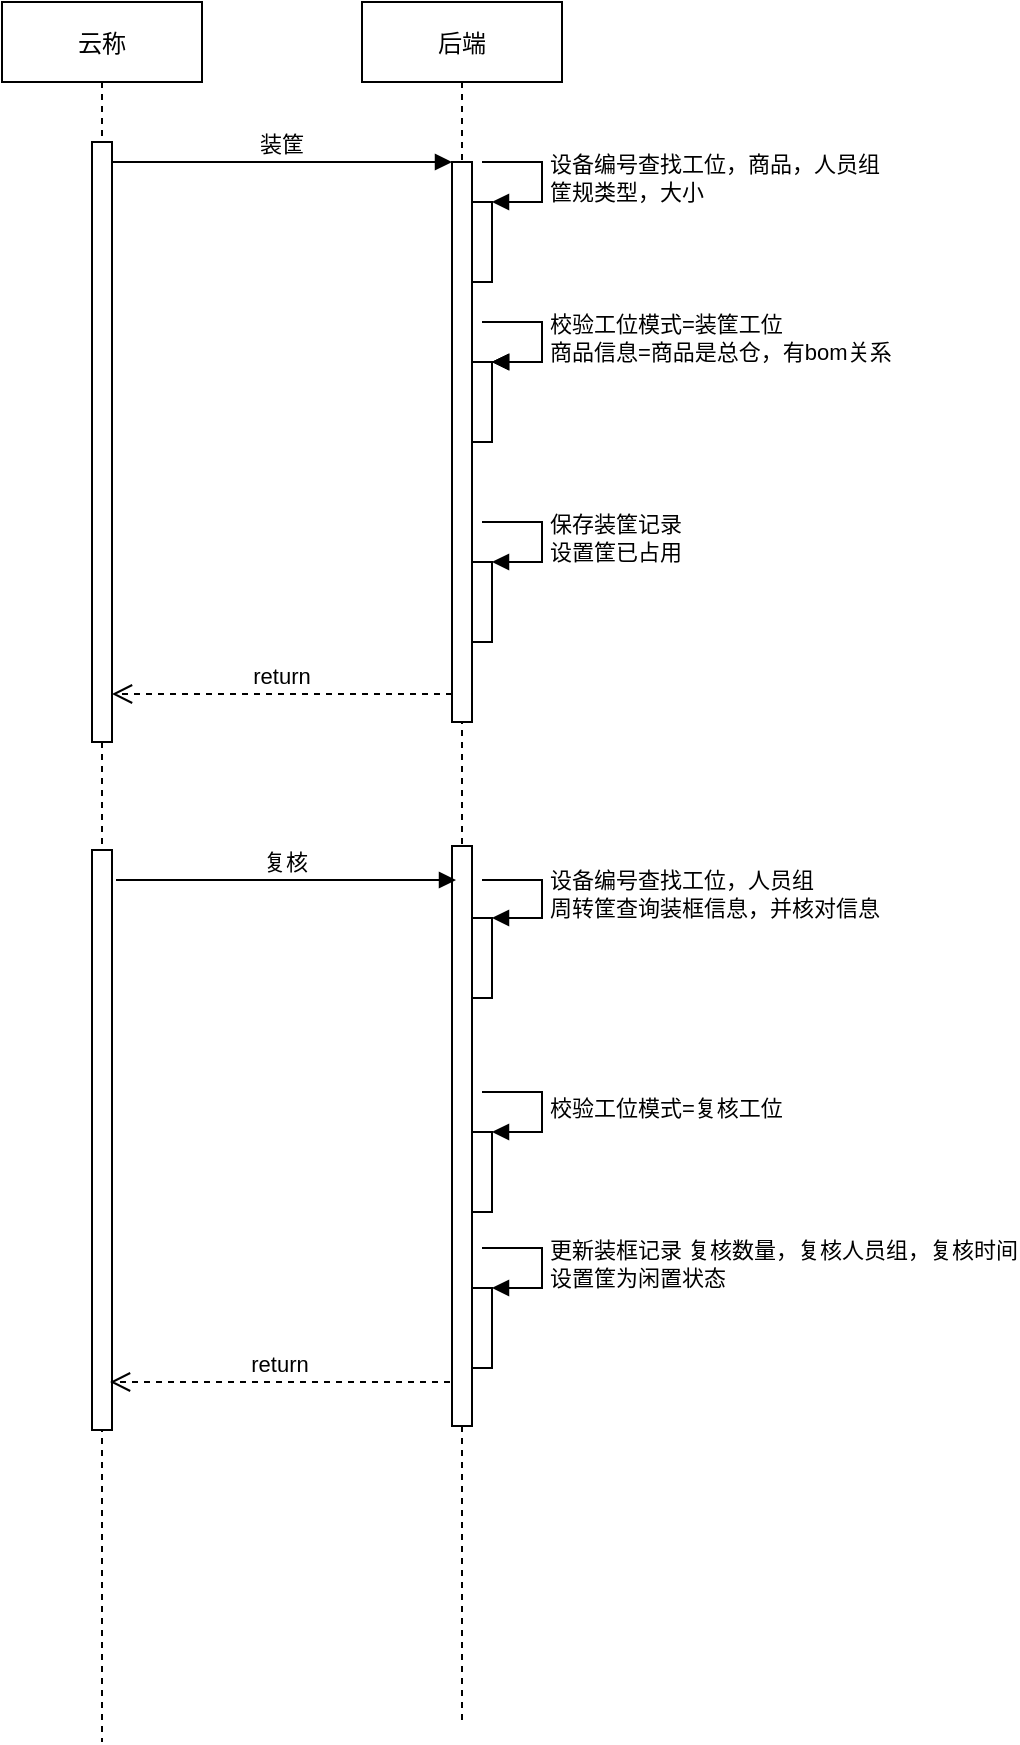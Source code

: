 <mxfile version="18.0.5" type="github">
  <diagram id="kgpKYQtTHZ0yAKxKKP6v" name="Page-1">
    <mxGraphModel dx="1261" dy="819" grid="1" gridSize="10" guides="1" tooltips="1" connect="1" arrows="1" fold="1" page="1" pageScale="1" pageWidth="850" pageHeight="1100" math="0" shadow="0">
      <root>
        <mxCell id="0" />
        <mxCell id="1" parent="0" />
        <mxCell id="3nuBFxr9cyL0pnOWT2aG-1" value="云称" style="shape=umlLifeline;perimeter=lifelinePerimeter;container=1;collapsible=0;recursiveResize=0;rounded=0;shadow=0;strokeWidth=1;" parent="1" vertex="1">
          <mxGeometry x="120" y="80" width="100" height="870" as="geometry" />
        </mxCell>
        <mxCell id="3nuBFxr9cyL0pnOWT2aG-2" value="" style="points=[];perimeter=orthogonalPerimeter;rounded=0;shadow=0;strokeWidth=1;" parent="3nuBFxr9cyL0pnOWT2aG-1" vertex="1">
          <mxGeometry x="45" y="70" width="10" height="300" as="geometry" />
        </mxCell>
        <mxCell id="c0IAxRShgn0mqBckQtSa-23" value="" style="html=1;points=[];perimeter=orthogonalPerimeter;" parent="3nuBFxr9cyL0pnOWT2aG-1" vertex="1">
          <mxGeometry x="45" y="424" width="10" height="290" as="geometry" />
        </mxCell>
        <mxCell id="3nuBFxr9cyL0pnOWT2aG-5" value="后端" style="shape=umlLifeline;perimeter=lifelinePerimeter;container=1;collapsible=0;recursiveResize=0;rounded=0;shadow=0;strokeWidth=1;" parent="1" vertex="1">
          <mxGeometry x="300" y="80" width="100" height="860" as="geometry" />
        </mxCell>
        <mxCell id="3nuBFxr9cyL0pnOWT2aG-6" value="" style="points=[];perimeter=orthogonalPerimeter;rounded=0;shadow=0;strokeWidth=1;" parent="3nuBFxr9cyL0pnOWT2aG-5" vertex="1">
          <mxGeometry x="45" y="80" width="10" height="280" as="geometry" />
        </mxCell>
        <mxCell id="c0IAxRShgn0mqBckQtSa-6" value="" style="html=1;points=[];perimeter=orthogonalPerimeter;" parent="3nuBFxr9cyL0pnOWT2aG-5" vertex="1">
          <mxGeometry x="55" y="100" width="10" height="40" as="geometry" />
        </mxCell>
        <mxCell id="c0IAxRShgn0mqBckQtSa-7" value="设备编号查找工位，商品，人员组&lt;br&gt;筐规类型，大小" style="edgeStyle=orthogonalEdgeStyle;html=1;align=left;spacingLeft=2;endArrow=block;rounded=0;entryX=1;entryY=0;" parent="3nuBFxr9cyL0pnOWT2aG-5" target="c0IAxRShgn0mqBckQtSa-6" edge="1">
          <mxGeometry relative="1" as="geometry">
            <mxPoint x="60" y="80" as="sourcePoint" />
            <Array as="points">
              <mxPoint x="90" y="80" />
            </Array>
          </mxGeometry>
        </mxCell>
        <mxCell id="c0IAxRShgn0mqBckQtSa-13" value="" style="html=1;points=[];perimeter=orthogonalPerimeter;" parent="3nuBFxr9cyL0pnOWT2aG-5" vertex="1">
          <mxGeometry x="55" y="180" width="10" height="40" as="geometry" />
        </mxCell>
        <mxCell id="c0IAxRShgn0mqBckQtSa-14" value="校验工位模式=装筐工位&lt;br&gt;商品信息=商品是总仓，有bom关系" style="edgeStyle=orthogonalEdgeStyle;html=1;align=left;spacingLeft=2;endArrow=block;rounded=0;entryX=1;entryY=0;" parent="3nuBFxr9cyL0pnOWT2aG-5" target="c0IAxRShgn0mqBckQtSa-13" edge="1">
          <mxGeometry relative="1" as="geometry">
            <mxPoint x="60" y="160" as="sourcePoint" />
            <Array as="points">
              <mxPoint x="90" y="160" />
            </Array>
          </mxGeometry>
        </mxCell>
        <mxCell id="c0IAxRShgn0mqBckQtSa-15" value="" style="html=1;points=[];perimeter=orthogonalPerimeter;" parent="3nuBFxr9cyL0pnOWT2aG-5" vertex="1">
          <mxGeometry x="55" y="180" width="10" height="40" as="geometry" />
        </mxCell>
        <mxCell id="c0IAxRShgn0mqBckQtSa-16" value="" style="edgeStyle=orthogonalEdgeStyle;html=1;align=left;spacingLeft=2;endArrow=block;rounded=0;entryX=1;entryY=0;" parent="3nuBFxr9cyL0pnOWT2aG-5" target="c0IAxRShgn0mqBckQtSa-15" edge="1">
          <mxGeometry relative="1" as="geometry">
            <mxPoint x="60" y="160" as="sourcePoint" />
            <Array as="points">
              <mxPoint x="90" y="160" />
            </Array>
          </mxGeometry>
        </mxCell>
        <mxCell id="c0IAxRShgn0mqBckQtSa-17" value="" style="html=1;points=[];perimeter=orthogonalPerimeter;" parent="3nuBFxr9cyL0pnOWT2aG-5" vertex="1">
          <mxGeometry x="55" y="180" width="10" height="40" as="geometry" />
        </mxCell>
        <mxCell id="c0IAxRShgn0mqBckQtSa-18" value="" style="edgeStyle=orthogonalEdgeStyle;html=1;align=left;spacingLeft=2;endArrow=block;rounded=0;entryX=1;entryY=0;" parent="3nuBFxr9cyL0pnOWT2aG-5" target="c0IAxRShgn0mqBckQtSa-17" edge="1">
          <mxGeometry relative="1" as="geometry">
            <mxPoint x="60" y="160" as="sourcePoint" />
            <Array as="points">
              <mxPoint x="90" y="160" />
            </Array>
          </mxGeometry>
        </mxCell>
        <mxCell id="c0IAxRShgn0mqBckQtSa-21" value="" style="html=1;points=[];perimeter=orthogonalPerimeter;" parent="3nuBFxr9cyL0pnOWT2aG-5" vertex="1">
          <mxGeometry x="55" y="280" width="10" height="40" as="geometry" />
        </mxCell>
        <mxCell id="c0IAxRShgn0mqBckQtSa-22" value="保存装筐记录&lt;br&gt;设置筐已占用" style="edgeStyle=orthogonalEdgeStyle;html=1;align=left;spacingLeft=2;endArrow=block;rounded=0;entryX=1;entryY=0;" parent="3nuBFxr9cyL0pnOWT2aG-5" target="c0IAxRShgn0mqBckQtSa-21" edge="1">
          <mxGeometry relative="1" as="geometry">
            <mxPoint x="60" y="260" as="sourcePoint" />
            <Array as="points">
              <mxPoint x="90" y="260" />
            </Array>
          </mxGeometry>
        </mxCell>
        <mxCell id="c0IAxRShgn0mqBckQtSa-24" value="" style="html=1;points=[];perimeter=orthogonalPerimeter;" parent="3nuBFxr9cyL0pnOWT2aG-5" vertex="1">
          <mxGeometry x="45" y="422" width="10" height="290" as="geometry" />
        </mxCell>
        <mxCell id="c0IAxRShgn0mqBckQtSa-26" value="" style="html=1;points=[];perimeter=orthogonalPerimeter;" parent="3nuBFxr9cyL0pnOWT2aG-5" vertex="1">
          <mxGeometry x="55" y="458" width="10" height="40" as="geometry" />
        </mxCell>
        <mxCell id="c0IAxRShgn0mqBckQtSa-27" value="设备编号查找工位，人员组&lt;br&gt;周转筐查询装框信息，并核对信息" style="edgeStyle=orthogonalEdgeStyle;html=1;align=left;spacingLeft=2;endArrow=block;rounded=0;entryX=1;entryY=0;" parent="3nuBFxr9cyL0pnOWT2aG-5" target="c0IAxRShgn0mqBckQtSa-26" edge="1">
          <mxGeometry relative="1" as="geometry">
            <mxPoint x="60" y="439" as="sourcePoint" />
            <Array as="points">
              <mxPoint x="90" y="439" />
            </Array>
          </mxGeometry>
        </mxCell>
        <mxCell id="c0IAxRShgn0mqBckQtSa-28" value="" style="html=1;points=[];perimeter=orthogonalPerimeter;" parent="3nuBFxr9cyL0pnOWT2aG-5" vertex="1">
          <mxGeometry x="55" y="565" width="10" height="40" as="geometry" />
        </mxCell>
        <mxCell id="c0IAxRShgn0mqBckQtSa-29" value="校验工位模式=复核工位" style="edgeStyle=orthogonalEdgeStyle;html=1;align=left;spacingLeft=2;endArrow=block;rounded=0;entryX=1;entryY=0;" parent="3nuBFxr9cyL0pnOWT2aG-5" target="c0IAxRShgn0mqBckQtSa-28" edge="1">
          <mxGeometry relative="1" as="geometry">
            <mxPoint x="60" y="545" as="sourcePoint" />
            <Array as="points">
              <mxPoint x="90" y="545" />
            </Array>
          </mxGeometry>
        </mxCell>
        <mxCell id="3nuBFxr9cyL0pnOWT2aG-7" value="return" style="verticalAlign=bottom;endArrow=open;dashed=1;endSize=8;exitX=0;exitY=0.95;shadow=0;strokeWidth=1;" parent="1" source="3nuBFxr9cyL0pnOWT2aG-6" target="3nuBFxr9cyL0pnOWT2aG-2" edge="1">
          <mxGeometry relative="1" as="geometry">
            <mxPoint x="275" y="236" as="targetPoint" />
          </mxGeometry>
        </mxCell>
        <mxCell id="3nuBFxr9cyL0pnOWT2aG-8" value="装筐" style="verticalAlign=bottom;endArrow=block;entryX=0;entryY=0;shadow=0;strokeWidth=1;" parent="1" source="3nuBFxr9cyL0pnOWT2aG-2" target="3nuBFxr9cyL0pnOWT2aG-6" edge="1">
          <mxGeometry relative="1" as="geometry">
            <mxPoint x="275" y="160" as="sourcePoint" />
          </mxGeometry>
        </mxCell>
        <mxCell id="c0IAxRShgn0mqBckQtSa-32" value="复核" style="verticalAlign=bottom;endArrow=block;entryX=0;entryY=0;shadow=0;strokeWidth=1;" parent="1" edge="1">
          <mxGeometry relative="1" as="geometry">
            <mxPoint x="177" y="519" as="sourcePoint" />
            <mxPoint x="347" y="519" as="targetPoint" />
          </mxGeometry>
        </mxCell>
        <mxCell id="c0IAxRShgn0mqBckQtSa-34" value="" style="html=1;points=[];perimeter=orthogonalPerimeter;" parent="1" vertex="1">
          <mxGeometry x="355" y="723" width="10" height="40" as="geometry" />
        </mxCell>
        <mxCell id="c0IAxRShgn0mqBckQtSa-35" value="更新装框记录 复核数量，复核人员组，复核时间&lt;br&gt;设置筐为闲置状态" style="edgeStyle=orthogonalEdgeStyle;html=1;align=left;spacingLeft=2;endArrow=block;rounded=0;entryX=1;entryY=0;" parent="1" target="c0IAxRShgn0mqBckQtSa-34" edge="1">
          <mxGeometry relative="1" as="geometry">
            <mxPoint x="360" y="703" as="sourcePoint" />
            <Array as="points">
              <mxPoint x="390" y="703" />
            </Array>
          </mxGeometry>
        </mxCell>
        <mxCell id="c0IAxRShgn0mqBckQtSa-36" value="return" style="verticalAlign=bottom;endArrow=open;dashed=1;endSize=8;exitX=0;exitY=0.95;shadow=0;strokeWidth=1;" parent="1" edge="1">
          <mxGeometry relative="1" as="geometry">
            <mxPoint x="174" y="770.0" as="targetPoint" />
            <mxPoint x="344" y="770.0" as="sourcePoint" />
          </mxGeometry>
        </mxCell>
      </root>
    </mxGraphModel>
  </diagram>
</mxfile>
